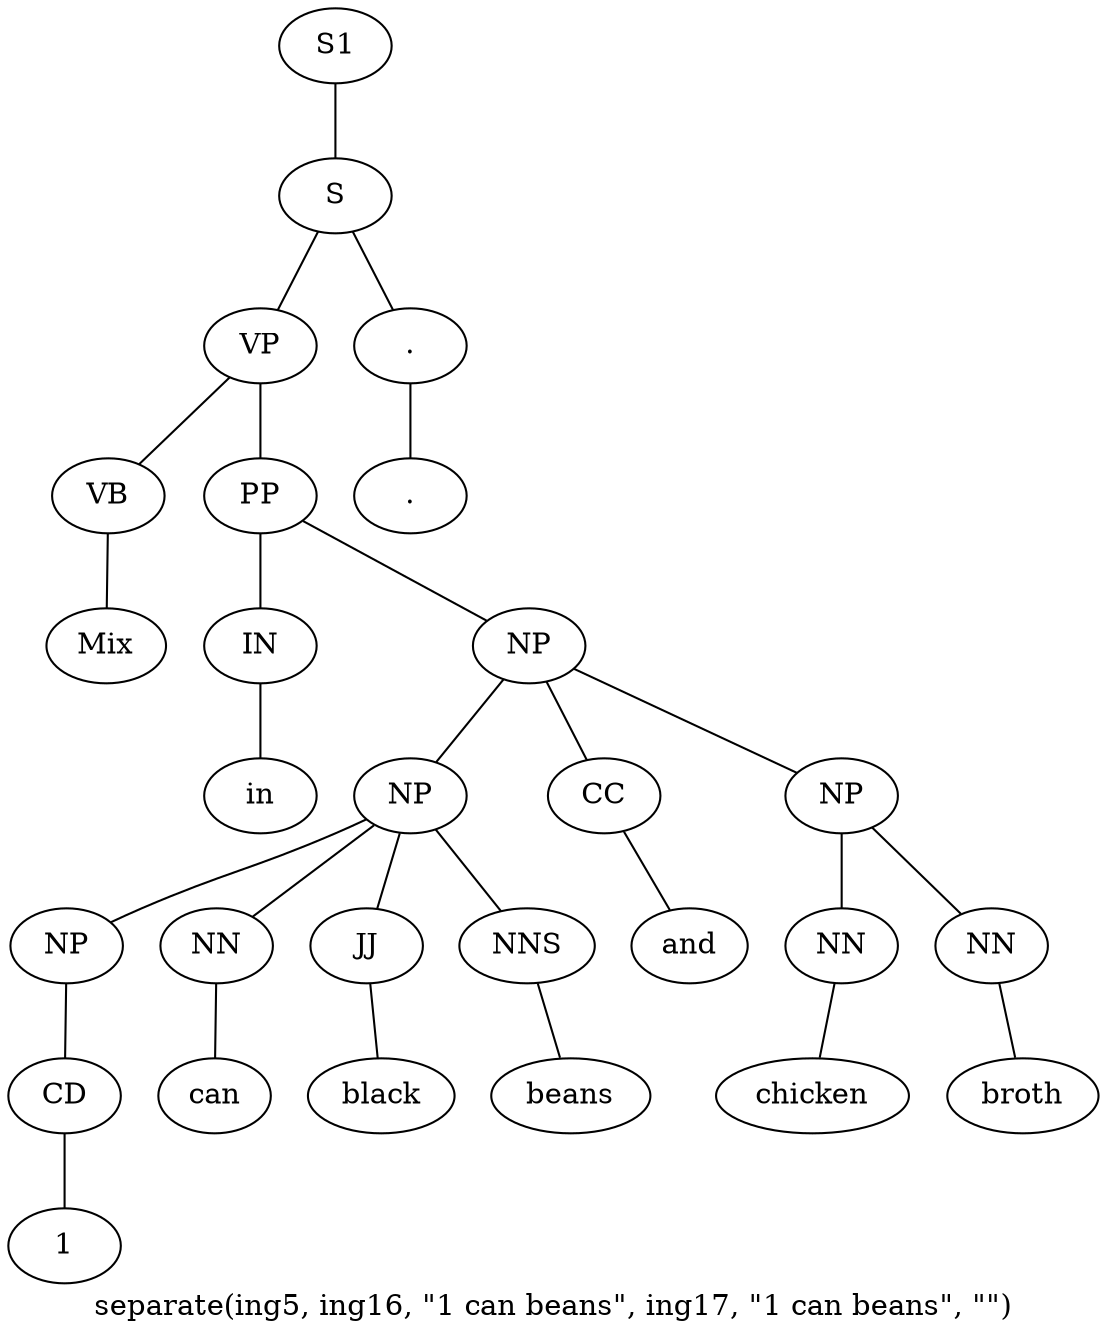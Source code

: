 graph SyntaxGraph {
	label = "separate(ing5, ing16, \"1 can beans\", ing17, \"1 can beans\", \"\")";
	Node0 [label="S1"];
	Node1 [label="S"];
	Node2 [label="VP"];
	Node3 [label="VB"];
	Node4 [label="Mix"];
	Node5 [label="PP"];
	Node6 [label="IN"];
	Node7 [label="in"];
	Node8 [label="NP"];
	Node9 [label="NP"];
	Node10 [label="NP"];
	Node11 [label="CD"];
	Node12 [label="1"];
	Node13 [label="NN"];
	Node14 [label="can"];
	Node15 [label="JJ"];
	Node16 [label="black"];
	Node17 [label="NNS"];
	Node18 [label="beans"];
	Node19 [label="CC"];
	Node20 [label="and"];
	Node21 [label="NP"];
	Node22 [label="NN"];
	Node23 [label="chicken"];
	Node24 [label="NN"];
	Node25 [label="broth"];
	Node26 [label="."];
	Node27 [label="."];

	Node0 -- Node1;
	Node1 -- Node2;
	Node1 -- Node26;
	Node2 -- Node3;
	Node2 -- Node5;
	Node3 -- Node4;
	Node5 -- Node6;
	Node5 -- Node8;
	Node6 -- Node7;
	Node8 -- Node9;
	Node8 -- Node19;
	Node8 -- Node21;
	Node9 -- Node10;
	Node9 -- Node13;
	Node9 -- Node15;
	Node9 -- Node17;
	Node10 -- Node11;
	Node11 -- Node12;
	Node13 -- Node14;
	Node15 -- Node16;
	Node17 -- Node18;
	Node19 -- Node20;
	Node21 -- Node22;
	Node21 -- Node24;
	Node22 -- Node23;
	Node24 -- Node25;
	Node26 -- Node27;
}